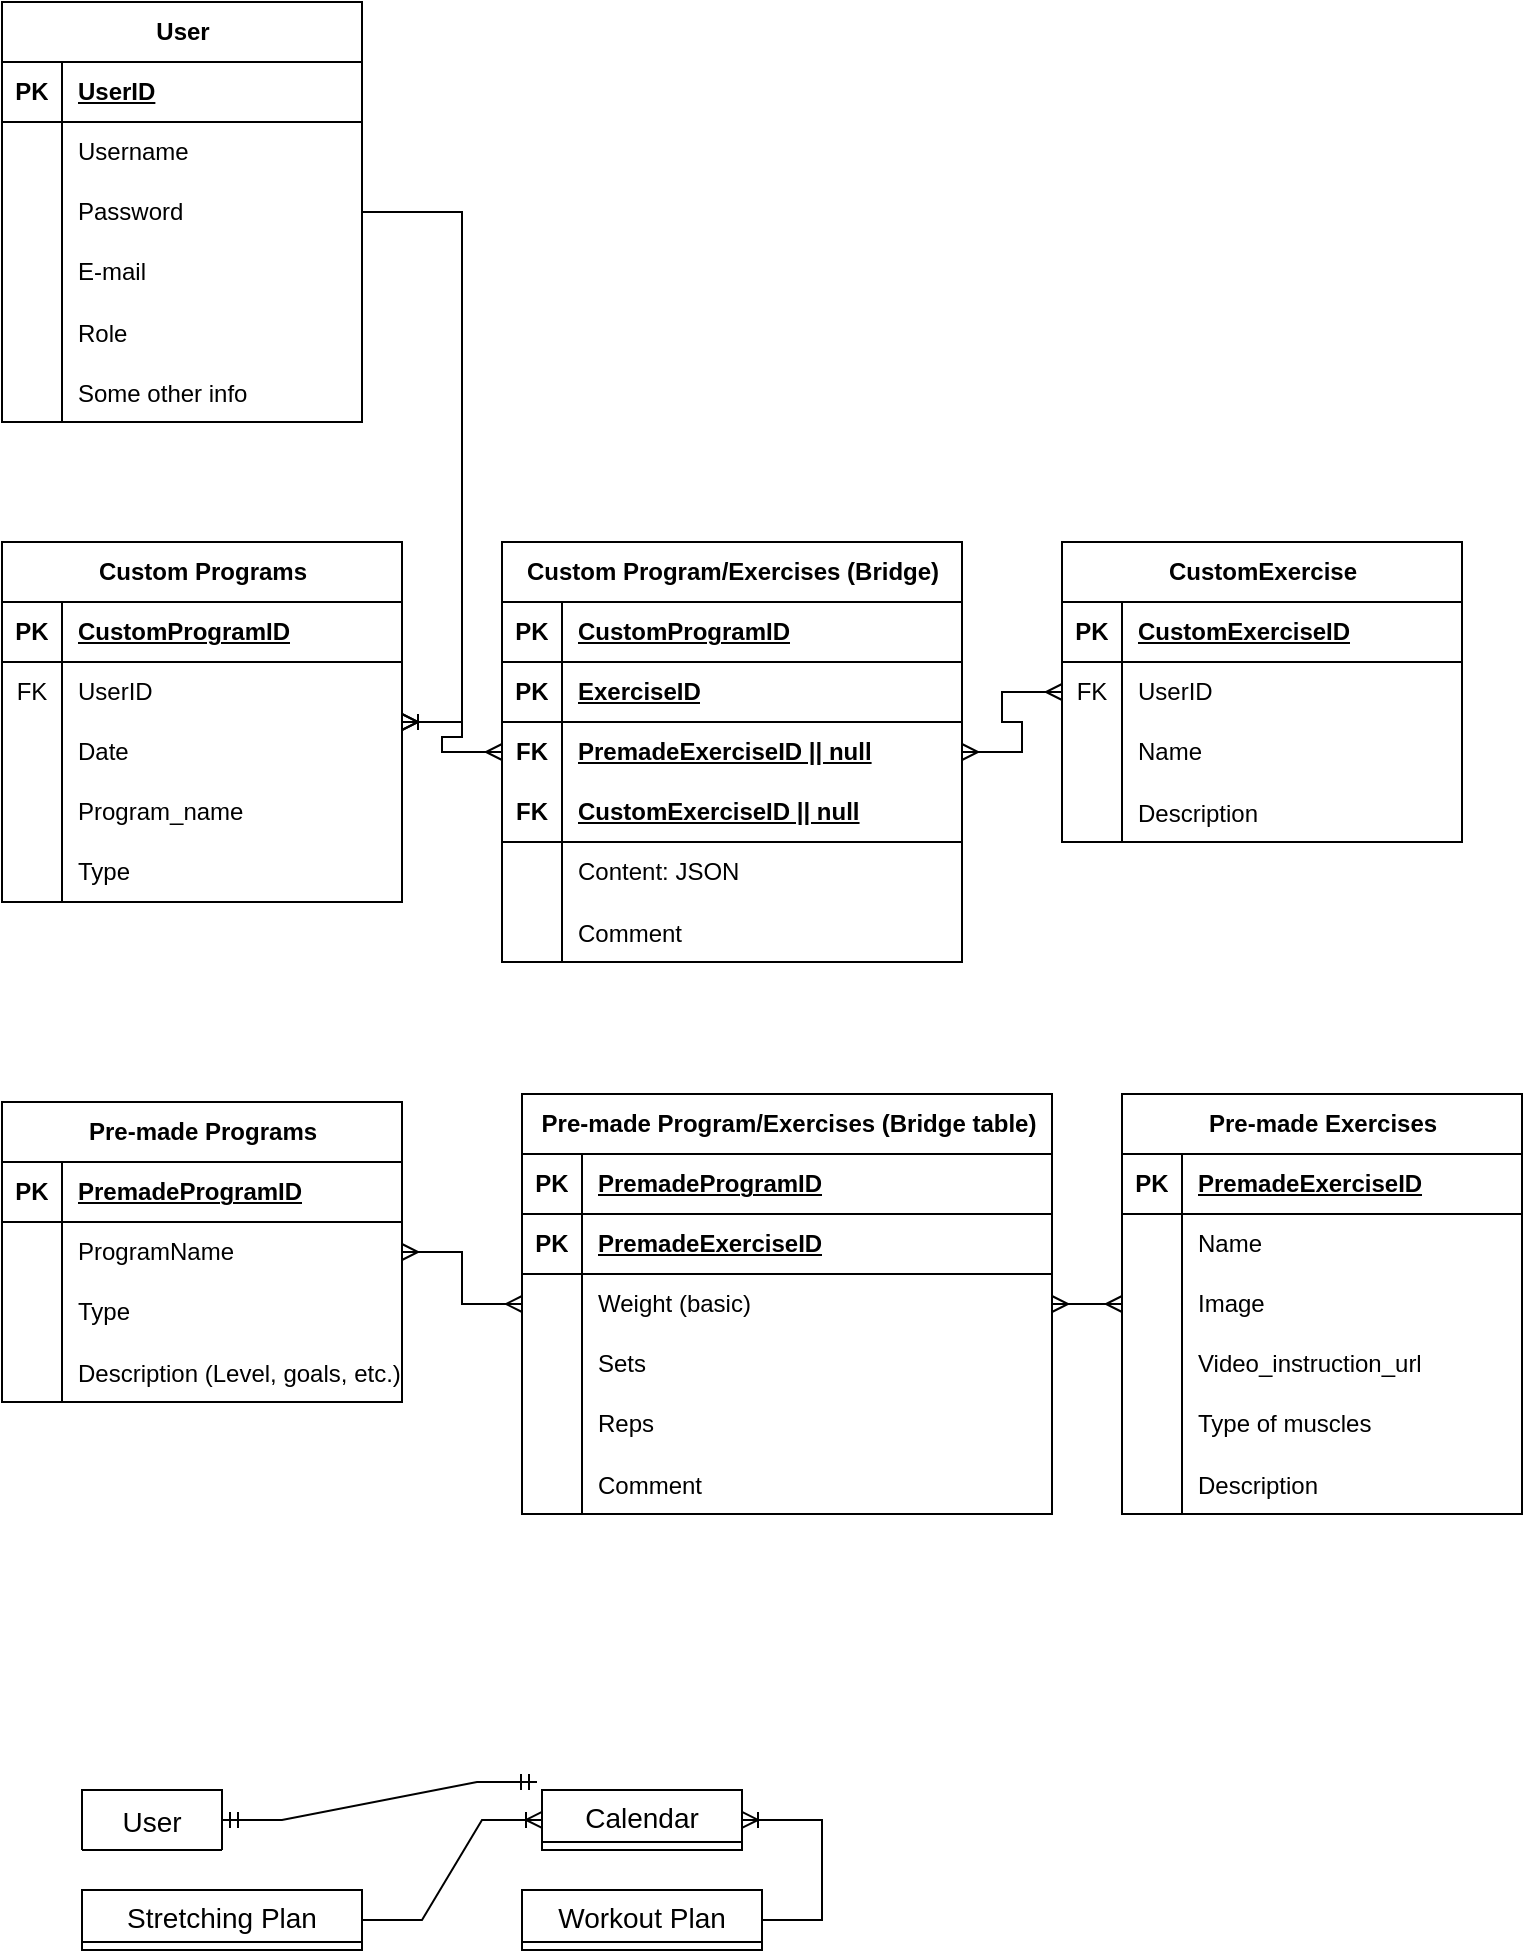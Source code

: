 <mxfile version="22.1.18" type="github">
  <diagram name="Page-1" id="efa7a0a1-bf9b-a30e-e6df-94a7791c09e9">
    <mxGraphModel dx="3473" dy="2542" grid="1" gridSize="10" guides="1" tooltips="1" connect="1" arrows="1" fold="1" page="1" pageScale="1" pageWidth="826" pageHeight="1169" background="none" math="0" shadow="0">
      <root>
        <mxCell id="0" />
        <mxCell id="1" parent="0" />
        <mxCell id="s2Jqt1QkUs1YHaEQFoGK-114" value="User" style="swimlane;fontStyle=0;childLayout=stackLayout;horizontal=1;startSize=30;horizontalStack=0;resizeParent=1;resizeParentMax=0;resizeLast=0;collapsible=1;marginBottom=0;align=center;fontSize=14;swimlaneLine=1;" parent="1" vertex="1" collapsed="1">
          <mxGeometry x="-750" y="-236.01" width="70" height="30" as="geometry">
            <mxRectangle x="-260" y="-176.01" width="160" height="150" as="alternateBounds" />
          </mxGeometry>
        </mxCell>
        <mxCell id="s2Jqt1QkUs1YHaEQFoGK-115" value="id SERIAL" style="text;strokeColor=none;fillColor=none;spacingLeft=4;spacingRight=4;overflow=hidden;rotatable=0;points=[[0,0.5],[1,0.5]];portConstraint=eastwest;fontSize=12;whiteSpace=wrap;html=1;" parent="s2Jqt1QkUs1YHaEQFoGK-114" vertex="1">
          <mxGeometry y="30" width="160" height="30" as="geometry" />
        </mxCell>
        <mxCell id="s2Jqt1QkUs1YHaEQFoGK-116" value="username VARCHAR(255)&lt;br&gt;" style="text;strokeColor=none;fillColor=none;spacingLeft=4;spacingRight=4;overflow=hidden;rotatable=0;points=[[0,0.5],[1,0.5]];portConstraint=eastwest;fontSize=12;whiteSpace=wrap;html=1;" parent="s2Jqt1QkUs1YHaEQFoGK-114" vertex="1">
          <mxGeometry y="60" width="160" height="30" as="geometry" />
        </mxCell>
        <mxCell id="s2Jqt1QkUs1YHaEQFoGK-117" value="password VARCHAR(255)&lt;br&gt;" style="text;strokeColor=none;fillColor=none;spacingLeft=4;spacingRight=4;overflow=hidden;rotatable=0;points=[[0,0.5],[1,0.5]];portConstraint=eastwest;fontSize=12;whiteSpace=wrap;html=1;" parent="s2Jqt1QkUs1YHaEQFoGK-114" vertex="1">
          <mxGeometry y="90" width="160" height="30" as="geometry" />
        </mxCell>
        <mxCell id="s2Jqt1QkUs1YHaEQFoGK-119" value="role VARCHAR(255)" style="text;strokeColor=none;fillColor=none;spacingLeft=4;spacingRight=4;overflow=hidden;rotatable=0;points=[[0,0.5],[1,0.5]];portConstraint=eastwest;fontSize=12;whiteSpace=wrap;html=1;" parent="s2Jqt1QkUs1YHaEQFoGK-114" vertex="1">
          <mxGeometry y="120" width="160" height="30" as="geometry" />
        </mxCell>
        <mxCell id="s2Jqt1QkUs1YHaEQFoGK-121" value="Calendar" style="swimlane;fontStyle=0;childLayout=stackLayout;horizontal=1;startSize=26;horizontalStack=0;resizeParent=1;resizeParentMax=0;resizeLast=0;collapsible=1;marginBottom=0;align=center;fontSize=14;" parent="1" vertex="1" collapsed="1">
          <mxGeometry x="-520" y="-236.01" width="100" height="30" as="geometry">
            <mxRectangle x="490" y="120" width="160" height="86" as="alternateBounds" />
          </mxGeometry>
        </mxCell>
        <mxCell id="s2Jqt1QkUs1YHaEQFoGK-122" value="date DATE (?)&lt;br&gt;" style="text;strokeColor=none;fillColor=none;spacingLeft=4;spacingRight=4;overflow=hidden;rotatable=0;points=[[0,0.5],[1,0.5]];portConstraint=eastwest;fontSize=12;whiteSpace=wrap;html=1;" parent="s2Jqt1QkUs1YHaEQFoGK-121" vertex="1">
          <mxGeometry y="26" width="160" height="30" as="geometry" />
        </mxCell>
        <mxCell id="s2Jqt1QkUs1YHaEQFoGK-123" value="hasWorkout boolean&lt;br&gt;" style="text;strokeColor=none;fillColor=none;spacingLeft=4;spacingRight=4;overflow=hidden;rotatable=0;points=[[0,0.5],[1,0.5]];portConstraint=eastwest;fontSize=12;whiteSpace=wrap;html=1;" parent="s2Jqt1QkUs1YHaEQFoGK-121" vertex="1">
          <mxGeometry y="56" width="160" height="30" as="geometry" />
        </mxCell>
        <mxCell id="s2Jqt1QkUs1YHaEQFoGK-125" value="Workout Plan" style="swimlane;fontStyle=0;childLayout=stackLayout;horizontal=1;startSize=26;horizontalStack=0;resizeParent=1;resizeParentMax=0;resizeLast=0;collapsible=1;marginBottom=0;align=center;fontSize=14;" parent="1" vertex="1" collapsed="1">
          <mxGeometry x="-530" y="-186.01" width="120" height="30" as="geometry">
            <mxRectangle x="550" y="260" width="200" height="236" as="alternateBounds" />
          </mxGeometry>
        </mxCell>
        <mxCell id="s2Jqt1QkUs1YHaEQFoGK-126" value="exercisename VARCHAR(255)" style="text;strokeColor=none;fillColor=none;spacingLeft=4;spacingRight=4;overflow=hidden;rotatable=0;points=[[0,0.5],[1,0.5]];portConstraint=eastwest;fontSize=12;whiteSpace=wrap;html=1;" parent="s2Jqt1QkUs1YHaEQFoGK-125" vertex="1">
          <mxGeometry y="26" width="200" height="30" as="geometry" />
        </mxCell>
        <mxCell id="s2Jqt1QkUs1YHaEQFoGK-127" value="isWarmup boolean" style="text;strokeColor=none;fillColor=none;spacingLeft=4;spacingRight=4;overflow=hidden;rotatable=0;points=[[0,0.5],[1,0.5]];portConstraint=eastwest;fontSize=12;whiteSpace=wrap;html=1;" parent="s2Jqt1QkUs1YHaEQFoGK-125" vertex="1">
          <mxGeometry y="56" width="200" height="30" as="geometry" />
        </mxCell>
        <mxCell id="s2Jqt1QkUs1YHaEQFoGK-128" value="weight smallint (in lbs or kg or?)" style="text;strokeColor=none;fillColor=none;spacingLeft=4;spacingRight=4;overflow=hidden;rotatable=0;points=[[0,0.5],[1,0.5]];portConstraint=eastwest;fontSize=12;whiteSpace=wrap;html=1;" parent="s2Jqt1QkUs1YHaEQFoGK-125" vertex="1">
          <mxGeometry y="86" width="200" height="30" as="geometry" />
        </mxCell>
        <mxCell id="s2Jqt1QkUs1YHaEQFoGK-129" value="sets smallint" style="text;strokeColor=none;fillColor=none;spacingLeft=4;spacingRight=4;overflow=hidden;rotatable=0;points=[[0,0.5],[1,0.5]];portConstraint=eastwest;fontSize=12;whiteSpace=wrap;html=1;" parent="s2Jqt1QkUs1YHaEQFoGK-125" vertex="1">
          <mxGeometry y="116" width="200" height="30" as="geometry" />
        </mxCell>
        <mxCell id="s2Jqt1QkUs1YHaEQFoGK-130" value="reps smallint (or varchar?)" style="text;strokeColor=none;fillColor=none;spacingLeft=4;spacingRight=4;overflow=hidden;rotatable=0;points=[[0,0.5],[1,0.5]];portConstraint=eastwest;fontSize=12;whiteSpace=wrap;html=1;" parent="s2Jqt1QkUs1YHaEQFoGK-125" vertex="1">
          <mxGeometry y="146" width="200" height="30" as="geometry" />
        </mxCell>
        <mxCell id="s2Jqt1QkUs1YHaEQFoGK-139" value="isDone boolean" style="text;strokeColor=none;fillColor=none;spacingLeft=4;spacingRight=4;overflow=hidden;rotatable=0;points=[[0,0.5],[1,0.5]];portConstraint=eastwest;fontSize=12;whiteSpace=wrap;html=1;" parent="s2Jqt1QkUs1YHaEQFoGK-125" vertex="1">
          <mxGeometry y="176" width="200" height="30" as="geometry" />
        </mxCell>
        <mxCell id="s2Jqt1QkUs1YHaEQFoGK-131" value="comment varchar(255)&lt;br&gt;" style="text;strokeColor=none;fillColor=none;spacingLeft=4;spacingRight=4;overflow=hidden;rotatable=0;points=[[0,0.5],[1,0.5]];portConstraint=eastwest;fontSize=12;whiteSpace=wrap;html=1;" parent="s2Jqt1QkUs1YHaEQFoGK-125" vertex="1">
          <mxGeometry y="206" width="200" height="30" as="geometry" />
        </mxCell>
        <mxCell id="s2Jqt1QkUs1YHaEQFoGK-132" value="Stretching Plan" style="swimlane;fontStyle=0;childLayout=stackLayout;horizontal=1;startSize=26;horizontalStack=0;resizeParent=1;resizeParentMax=0;resizeLast=0;collapsible=1;marginBottom=0;align=center;fontSize=14;" parent="1" vertex="1" collapsed="1">
          <mxGeometry x="-750" y="-186.01" width="140" height="30" as="geometry">
            <mxRectangle x="260" y="340" width="200" height="206" as="alternateBounds" />
          </mxGeometry>
        </mxCell>
        <mxCell id="s2Jqt1QkUs1YHaEQFoGK-133" value="exercisename VARCHAR(255)" style="text;strokeColor=none;fillColor=none;spacingLeft=4;spacingRight=4;overflow=hidden;rotatable=0;points=[[0,0.5],[1,0.5]];portConstraint=eastwest;fontSize=12;whiteSpace=wrap;html=1;" parent="s2Jqt1QkUs1YHaEQFoGK-132" vertex="1">
          <mxGeometry y="26" width="200" height="30" as="geometry" />
        </mxCell>
        <mxCell id="s2Jqt1QkUs1YHaEQFoGK-134" value="isWarmup boolean" style="text;strokeColor=none;fillColor=none;spacingLeft=4;spacingRight=4;overflow=hidden;rotatable=0;points=[[0,0.5],[1,0.5]];portConstraint=eastwest;fontSize=12;whiteSpace=wrap;html=1;" parent="s2Jqt1QkUs1YHaEQFoGK-132" vertex="1">
          <mxGeometry y="56" width="200" height="30" as="geometry" />
        </mxCell>
        <mxCell id="s2Jqt1QkUs1YHaEQFoGK-135" value="sets smallint" style="text;strokeColor=none;fillColor=none;spacingLeft=4;spacingRight=4;overflow=hidden;rotatable=0;points=[[0,0.5],[1,0.5]];portConstraint=eastwest;fontSize=12;whiteSpace=wrap;html=1;" parent="s2Jqt1QkUs1YHaEQFoGK-132" vertex="1">
          <mxGeometry y="86" width="200" height="30" as="geometry" />
        </mxCell>
        <mxCell id="s2Jqt1QkUs1YHaEQFoGK-136" value="reps smallint (varchar?)" style="text;strokeColor=none;fillColor=none;spacingLeft=4;spacingRight=4;overflow=hidden;rotatable=0;points=[[0,0.5],[1,0.5]];portConstraint=eastwest;fontSize=12;whiteSpace=wrap;html=1;" parent="s2Jqt1QkUs1YHaEQFoGK-132" vertex="1">
          <mxGeometry y="116" width="200" height="30" as="geometry" />
        </mxCell>
        <mxCell id="s2Jqt1QkUs1YHaEQFoGK-137" value="isDone boolean" style="text;strokeColor=none;fillColor=none;spacingLeft=4;spacingRight=4;overflow=hidden;rotatable=0;points=[[0,0.5],[1,0.5]];portConstraint=eastwest;fontSize=12;whiteSpace=wrap;html=1;" parent="s2Jqt1QkUs1YHaEQFoGK-132" vertex="1">
          <mxGeometry y="146" width="200" height="30" as="geometry" />
        </mxCell>
        <mxCell id="s2Jqt1QkUs1YHaEQFoGK-138" value="comment varchar(255)&lt;br&gt;" style="text;strokeColor=none;fillColor=none;spacingLeft=4;spacingRight=4;overflow=hidden;rotatable=0;points=[[0,0.5],[1,0.5]];portConstraint=eastwest;fontSize=12;whiteSpace=wrap;html=1;" parent="s2Jqt1QkUs1YHaEQFoGK-132" vertex="1">
          <mxGeometry y="176" width="200" height="30" as="geometry" />
        </mxCell>
        <mxCell id="s2Jqt1QkUs1YHaEQFoGK-141" value="" style="edgeStyle=entityRelationEdgeStyle;fontSize=12;html=1;endArrow=ERoneToMany;rounded=0;" parent="1" source="s2Jqt1QkUs1YHaEQFoGK-125" target="s2Jqt1QkUs1YHaEQFoGK-121" edge="1">
          <mxGeometry width="100" height="100" relative="1" as="geometry">
            <mxPoint x="-440" y="143.99" as="sourcePoint" />
            <mxPoint x="-340" y="43.99" as="targetPoint" />
            <Array as="points">
              <mxPoint x="-460" y="-146.01" />
            </Array>
          </mxGeometry>
        </mxCell>
        <mxCell id="s2Jqt1QkUs1YHaEQFoGK-142" value="" style="edgeStyle=entityRelationEdgeStyle;fontSize=12;html=1;endArrow=ERoneToMany;rounded=0;" parent="1" source="s2Jqt1QkUs1YHaEQFoGK-132" target="s2Jqt1QkUs1YHaEQFoGK-121" edge="1">
          <mxGeometry width="100" height="100" relative="1" as="geometry">
            <mxPoint x="-450" y="44.99" as="sourcePoint" />
            <mxPoint x="-460" y="-146.01" as="targetPoint" />
            <Array as="points">
              <mxPoint x="-650" y="23.99" />
              <mxPoint x="-640" y="-17.01" />
            </Array>
          </mxGeometry>
        </mxCell>
        <mxCell id="s2Jqt1QkUs1YHaEQFoGK-143" value="" style="edgeStyle=entityRelationEdgeStyle;fontSize=12;html=1;endArrow=ERmandOne;startArrow=ERmandOne;rounded=0;entryX=-0.025;entryY=-0.133;entryDx=0;entryDy=0;entryPerimeter=0;" parent="1" source="s2Jqt1QkUs1YHaEQFoGK-114" target="s2Jqt1QkUs1YHaEQFoGK-122" edge="1">
          <mxGeometry width="100" height="100" relative="1" as="geometry">
            <mxPoint x="-440" y="143.99" as="sourcePoint" />
            <mxPoint x="-340" y="43.99" as="targetPoint" />
            <Array as="points">
              <mxPoint x="-380" y="93.99" />
            </Array>
          </mxGeometry>
        </mxCell>
        <mxCell id="cFvu5U-lJn9OUU5v03L3-1" value="User" style="shape=table;startSize=30;container=1;collapsible=1;childLayout=tableLayout;fixedRows=1;rowLines=0;fontStyle=1;align=center;resizeLast=1;html=1;" vertex="1" parent="1">
          <mxGeometry x="-790" y="-1130" width="180" height="210" as="geometry" />
        </mxCell>
        <mxCell id="cFvu5U-lJn9OUU5v03L3-2" value="" style="shape=tableRow;horizontal=0;startSize=0;swimlaneHead=0;swimlaneBody=0;fillColor=none;collapsible=0;dropTarget=0;points=[[0,0.5],[1,0.5]];portConstraint=eastwest;top=0;left=0;right=0;bottom=1;" vertex="1" parent="cFvu5U-lJn9OUU5v03L3-1">
          <mxGeometry y="30" width="180" height="30" as="geometry" />
        </mxCell>
        <mxCell id="cFvu5U-lJn9OUU5v03L3-3" value="PK" style="shape=partialRectangle;connectable=0;fillColor=none;top=0;left=0;bottom=0;right=0;fontStyle=1;overflow=hidden;whiteSpace=wrap;html=1;" vertex="1" parent="cFvu5U-lJn9OUU5v03L3-2">
          <mxGeometry width="30" height="30" as="geometry">
            <mxRectangle width="30" height="30" as="alternateBounds" />
          </mxGeometry>
        </mxCell>
        <mxCell id="cFvu5U-lJn9OUU5v03L3-4" value="UserID" style="shape=partialRectangle;connectable=0;fillColor=none;top=0;left=0;bottom=0;right=0;align=left;spacingLeft=6;fontStyle=5;overflow=hidden;whiteSpace=wrap;html=1;" vertex="1" parent="cFvu5U-lJn9OUU5v03L3-2">
          <mxGeometry x="30" width="150" height="30" as="geometry">
            <mxRectangle width="150" height="30" as="alternateBounds" />
          </mxGeometry>
        </mxCell>
        <mxCell id="cFvu5U-lJn9OUU5v03L3-5" value="" style="shape=tableRow;horizontal=0;startSize=0;swimlaneHead=0;swimlaneBody=0;fillColor=none;collapsible=0;dropTarget=0;points=[[0,0.5],[1,0.5]];portConstraint=eastwest;top=0;left=0;right=0;bottom=0;" vertex="1" parent="cFvu5U-lJn9OUU5v03L3-1">
          <mxGeometry y="60" width="180" height="30" as="geometry" />
        </mxCell>
        <mxCell id="cFvu5U-lJn9OUU5v03L3-6" value="" style="shape=partialRectangle;connectable=0;fillColor=none;top=0;left=0;bottom=0;right=0;editable=1;overflow=hidden;whiteSpace=wrap;html=1;" vertex="1" parent="cFvu5U-lJn9OUU5v03L3-5">
          <mxGeometry width="30" height="30" as="geometry">
            <mxRectangle width="30" height="30" as="alternateBounds" />
          </mxGeometry>
        </mxCell>
        <mxCell id="cFvu5U-lJn9OUU5v03L3-7" value="Username" style="shape=partialRectangle;connectable=0;fillColor=none;top=0;left=0;bottom=0;right=0;align=left;spacingLeft=6;overflow=hidden;whiteSpace=wrap;html=1;" vertex="1" parent="cFvu5U-lJn9OUU5v03L3-5">
          <mxGeometry x="30" width="150" height="30" as="geometry">
            <mxRectangle width="150" height="30" as="alternateBounds" />
          </mxGeometry>
        </mxCell>
        <mxCell id="cFvu5U-lJn9OUU5v03L3-8" value="" style="shape=tableRow;horizontal=0;startSize=0;swimlaneHead=0;swimlaneBody=0;fillColor=none;collapsible=0;dropTarget=0;points=[[0,0.5],[1,0.5]];portConstraint=eastwest;top=0;left=0;right=0;bottom=0;" vertex="1" parent="cFvu5U-lJn9OUU5v03L3-1">
          <mxGeometry y="90" width="180" height="30" as="geometry" />
        </mxCell>
        <mxCell id="cFvu5U-lJn9OUU5v03L3-9" value="" style="shape=partialRectangle;connectable=0;fillColor=none;top=0;left=0;bottom=0;right=0;editable=1;overflow=hidden;whiteSpace=wrap;html=1;" vertex="1" parent="cFvu5U-lJn9OUU5v03L3-8">
          <mxGeometry width="30" height="30" as="geometry">
            <mxRectangle width="30" height="30" as="alternateBounds" />
          </mxGeometry>
        </mxCell>
        <mxCell id="cFvu5U-lJn9OUU5v03L3-10" value="Password" style="shape=partialRectangle;connectable=0;fillColor=none;top=0;left=0;bottom=0;right=0;align=left;spacingLeft=6;overflow=hidden;whiteSpace=wrap;html=1;" vertex="1" parent="cFvu5U-lJn9OUU5v03L3-8">
          <mxGeometry x="30" width="150" height="30" as="geometry">
            <mxRectangle width="150" height="30" as="alternateBounds" />
          </mxGeometry>
        </mxCell>
        <mxCell id="cFvu5U-lJn9OUU5v03L3-11" value="" style="shape=tableRow;horizontal=0;startSize=0;swimlaneHead=0;swimlaneBody=0;fillColor=none;collapsible=0;dropTarget=0;points=[[0,0.5],[1,0.5]];portConstraint=eastwest;top=0;left=0;right=0;bottom=0;" vertex="1" parent="cFvu5U-lJn9OUU5v03L3-1">
          <mxGeometry y="120" width="180" height="30" as="geometry" />
        </mxCell>
        <mxCell id="cFvu5U-lJn9OUU5v03L3-12" value="" style="shape=partialRectangle;connectable=0;fillColor=none;top=0;left=0;bottom=0;right=0;editable=1;overflow=hidden;whiteSpace=wrap;html=1;" vertex="1" parent="cFvu5U-lJn9OUU5v03L3-11">
          <mxGeometry width="30" height="30" as="geometry">
            <mxRectangle width="30" height="30" as="alternateBounds" />
          </mxGeometry>
        </mxCell>
        <mxCell id="cFvu5U-lJn9OUU5v03L3-13" value="E-mail" style="shape=partialRectangle;connectable=0;fillColor=none;top=0;left=0;bottom=0;right=0;align=left;spacingLeft=6;overflow=hidden;whiteSpace=wrap;html=1;" vertex="1" parent="cFvu5U-lJn9OUU5v03L3-11">
          <mxGeometry x="30" width="150" height="30" as="geometry">
            <mxRectangle width="150" height="30" as="alternateBounds" />
          </mxGeometry>
        </mxCell>
        <mxCell id="cFvu5U-lJn9OUU5v03L3-15" value="" style="shape=tableRow;horizontal=0;startSize=0;swimlaneHead=0;swimlaneBody=0;fillColor=none;collapsible=0;dropTarget=0;points=[[0,0.5],[1,0.5]];portConstraint=eastwest;top=0;left=0;right=0;bottom=0;" vertex="1" parent="cFvu5U-lJn9OUU5v03L3-1">
          <mxGeometry y="150" width="180" height="30" as="geometry" />
        </mxCell>
        <mxCell id="cFvu5U-lJn9OUU5v03L3-16" value="" style="shape=partialRectangle;connectable=0;fillColor=none;top=0;left=0;bottom=0;right=0;editable=1;overflow=hidden;" vertex="1" parent="cFvu5U-lJn9OUU5v03L3-15">
          <mxGeometry width="30" height="30" as="geometry">
            <mxRectangle width="30" height="30" as="alternateBounds" />
          </mxGeometry>
        </mxCell>
        <mxCell id="cFvu5U-lJn9OUU5v03L3-17" value="Role" style="shape=partialRectangle;connectable=0;fillColor=none;top=0;left=0;bottom=0;right=0;align=left;spacingLeft=6;overflow=hidden;" vertex="1" parent="cFvu5U-lJn9OUU5v03L3-15">
          <mxGeometry x="30" width="150" height="30" as="geometry">
            <mxRectangle width="150" height="30" as="alternateBounds" />
          </mxGeometry>
        </mxCell>
        <mxCell id="cFvu5U-lJn9OUU5v03L3-19" value="" style="shape=tableRow;horizontal=0;startSize=0;swimlaneHead=0;swimlaneBody=0;fillColor=none;collapsible=0;dropTarget=0;points=[[0,0.5],[1,0.5]];portConstraint=eastwest;top=0;left=0;right=0;bottom=0;" vertex="1" parent="cFvu5U-lJn9OUU5v03L3-1">
          <mxGeometry y="180" width="180" height="30" as="geometry" />
        </mxCell>
        <mxCell id="cFvu5U-lJn9OUU5v03L3-20" value="" style="shape=partialRectangle;connectable=0;fillColor=none;top=0;left=0;bottom=0;right=0;editable=1;overflow=hidden;" vertex="1" parent="cFvu5U-lJn9OUU5v03L3-19">
          <mxGeometry width="30" height="30" as="geometry">
            <mxRectangle width="30" height="30" as="alternateBounds" />
          </mxGeometry>
        </mxCell>
        <mxCell id="cFvu5U-lJn9OUU5v03L3-21" value="Some other info" style="shape=partialRectangle;connectable=0;fillColor=none;top=0;left=0;bottom=0;right=0;align=left;spacingLeft=6;overflow=hidden;" vertex="1" parent="cFvu5U-lJn9OUU5v03L3-19">
          <mxGeometry x="30" width="150" height="30" as="geometry">
            <mxRectangle width="150" height="30" as="alternateBounds" />
          </mxGeometry>
        </mxCell>
        <mxCell id="cFvu5U-lJn9OUU5v03L3-22" value="Custom Programs" style="shape=table;startSize=30;container=1;collapsible=1;childLayout=tableLayout;fixedRows=1;rowLines=0;fontStyle=1;align=center;resizeLast=1;html=1;" vertex="1" parent="1">
          <mxGeometry x="-790" y="-860" width="200" height="180" as="geometry" />
        </mxCell>
        <mxCell id="cFvu5U-lJn9OUU5v03L3-23" value="" style="shape=tableRow;horizontal=0;startSize=0;swimlaneHead=0;swimlaneBody=0;fillColor=none;collapsible=0;dropTarget=0;points=[[0,0.5],[1,0.5]];portConstraint=eastwest;top=0;left=0;right=0;bottom=1;" vertex="1" parent="cFvu5U-lJn9OUU5v03L3-22">
          <mxGeometry y="30" width="200" height="30" as="geometry" />
        </mxCell>
        <mxCell id="cFvu5U-lJn9OUU5v03L3-24" value="PK" style="shape=partialRectangle;connectable=0;fillColor=none;top=0;left=0;bottom=0;right=0;fontStyle=1;overflow=hidden;whiteSpace=wrap;html=1;" vertex="1" parent="cFvu5U-lJn9OUU5v03L3-23">
          <mxGeometry width="30" height="30" as="geometry">
            <mxRectangle width="30" height="30" as="alternateBounds" />
          </mxGeometry>
        </mxCell>
        <mxCell id="cFvu5U-lJn9OUU5v03L3-25" value="CustomProgramID" style="shape=partialRectangle;connectable=0;fillColor=none;top=0;left=0;bottom=0;right=0;align=left;spacingLeft=6;fontStyle=5;overflow=hidden;whiteSpace=wrap;html=1;" vertex="1" parent="cFvu5U-lJn9OUU5v03L3-23">
          <mxGeometry x="30" width="170" height="30" as="geometry">
            <mxRectangle width="170" height="30" as="alternateBounds" />
          </mxGeometry>
        </mxCell>
        <mxCell id="cFvu5U-lJn9OUU5v03L3-36" value="" style="shape=tableRow;horizontal=0;startSize=0;swimlaneHead=0;swimlaneBody=0;fillColor=none;collapsible=0;dropTarget=0;points=[[0,0.5],[1,0.5]];portConstraint=eastwest;top=0;left=0;right=0;bottom=0;" vertex="1" parent="cFvu5U-lJn9OUU5v03L3-22">
          <mxGeometry y="60" width="200" height="30" as="geometry" />
        </mxCell>
        <mxCell id="cFvu5U-lJn9OUU5v03L3-37" value="FK" style="shape=partialRectangle;connectable=0;fillColor=none;top=0;left=0;bottom=0;right=0;fontStyle=0;overflow=hidden;whiteSpace=wrap;html=1;" vertex="1" parent="cFvu5U-lJn9OUU5v03L3-36">
          <mxGeometry width="30" height="30" as="geometry">
            <mxRectangle width="30" height="30" as="alternateBounds" />
          </mxGeometry>
        </mxCell>
        <mxCell id="cFvu5U-lJn9OUU5v03L3-38" value="UserID" style="shape=partialRectangle;connectable=0;fillColor=none;top=0;left=0;bottom=0;right=0;align=left;spacingLeft=6;fontStyle=0;overflow=hidden;whiteSpace=wrap;html=1;" vertex="1" parent="cFvu5U-lJn9OUU5v03L3-36">
          <mxGeometry x="30" width="170" height="30" as="geometry">
            <mxRectangle width="170" height="30" as="alternateBounds" />
          </mxGeometry>
        </mxCell>
        <mxCell id="cFvu5U-lJn9OUU5v03L3-26" value="" style="shape=tableRow;horizontal=0;startSize=0;swimlaneHead=0;swimlaneBody=0;fillColor=none;collapsible=0;dropTarget=0;points=[[0,0.5],[1,0.5]];portConstraint=eastwest;top=0;left=0;right=0;bottom=0;" vertex="1" parent="cFvu5U-lJn9OUU5v03L3-22">
          <mxGeometry y="90" width="200" height="30" as="geometry" />
        </mxCell>
        <mxCell id="cFvu5U-lJn9OUU5v03L3-27" value="" style="shape=partialRectangle;connectable=0;fillColor=none;top=0;left=0;bottom=0;right=0;editable=1;overflow=hidden;whiteSpace=wrap;html=1;" vertex="1" parent="cFvu5U-lJn9OUU5v03L3-26">
          <mxGeometry width="30" height="30" as="geometry">
            <mxRectangle width="30" height="30" as="alternateBounds" />
          </mxGeometry>
        </mxCell>
        <mxCell id="cFvu5U-lJn9OUU5v03L3-28" value="Date" style="shape=partialRectangle;connectable=0;fillColor=none;top=0;left=0;bottom=0;right=0;align=left;spacingLeft=6;overflow=hidden;whiteSpace=wrap;html=1;" vertex="1" parent="cFvu5U-lJn9OUU5v03L3-26">
          <mxGeometry x="30" width="170" height="30" as="geometry">
            <mxRectangle width="170" height="30" as="alternateBounds" />
          </mxGeometry>
        </mxCell>
        <mxCell id="cFvu5U-lJn9OUU5v03L3-29" value="" style="shape=tableRow;horizontal=0;startSize=0;swimlaneHead=0;swimlaneBody=0;fillColor=none;collapsible=0;dropTarget=0;points=[[0,0.5],[1,0.5]];portConstraint=eastwest;top=0;left=0;right=0;bottom=0;" vertex="1" parent="cFvu5U-lJn9OUU5v03L3-22">
          <mxGeometry y="120" width="200" height="30" as="geometry" />
        </mxCell>
        <mxCell id="cFvu5U-lJn9OUU5v03L3-30" value="" style="shape=partialRectangle;connectable=0;fillColor=none;top=0;left=0;bottom=0;right=0;editable=1;overflow=hidden;whiteSpace=wrap;html=1;" vertex="1" parent="cFvu5U-lJn9OUU5v03L3-29">
          <mxGeometry width="30" height="30" as="geometry">
            <mxRectangle width="30" height="30" as="alternateBounds" />
          </mxGeometry>
        </mxCell>
        <mxCell id="cFvu5U-lJn9OUU5v03L3-31" value="Program_name" style="shape=partialRectangle;connectable=0;fillColor=none;top=0;left=0;bottom=0;right=0;align=left;spacingLeft=6;overflow=hidden;whiteSpace=wrap;html=1;" vertex="1" parent="cFvu5U-lJn9OUU5v03L3-29">
          <mxGeometry x="30" width="170" height="30" as="geometry">
            <mxRectangle width="170" height="30" as="alternateBounds" />
          </mxGeometry>
        </mxCell>
        <mxCell id="cFvu5U-lJn9OUU5v03L3-32" value="" style="shape=tableRow;horizontal=0;startSize=0;swimlaneHead=0;swimlaneBody=0;fillColor=none;collapsible=0;dropTarget=0;points=[[0,0.5],[1,0.5]];portConstraint=eastwest;top=0;left=0;right=0;bottom=0;" vertex="1" parent="cFvu5U-lJn9OUU5v03L3-22">
          <mxGeometry y="150" width="200" height="30" as="geometry" />
        </mxCell>
        <mxCell id="cFvu5U-lJn9OUU5v03L3-33" value="" style="shape=partialRectangle;connectable=0;fillColor=none;top=0;left=0;bottom=0;right=0;editable=1;overflow=hidden;whiteSpace=wrap;html=1;" vertex="1" parent="cFvu5U-lJn9OUU5v03L3-32">
          <mxGeometry width="30" height="30" as="geometry">
            <mxRectangle width="30" height="30" as="alternateBounds" />
          </mxGeometry>
        </mxCell>
        <mxCell id="cFvu5U-lJn9OUU5v03L3-34" value="Type" style="shape=partialRectangle;connectable=0;fillColor=none;top=0;left=0;bottom=0;right=0;align=left;spacingLeft=6;overflow=hidden;whiteSpace=wrap;html=1;" vertex="1" parent="cFvu5U-lJn9OUU5v03L3-32">
          <mxGeometry x="30" width="170" height="30" as="geometry">
            <mxRectangle width="170" height="30" as="alternateBounds" />
          </mxGeometry>
        </mxCell>
        <mxCell id="cFvu5U-lJn9OUU5v03L3-59" value="Pre-made Programs" style="shape=table;startSize=30;container=1;collapsible=1;childLayout=tableLayout;fixedRows=1;rowLines=0;fontStyle=1;align=center;resizeLast=1;html=1;" vertex="1" parent="1">
          <mxGeometry x="-790" y="-580" width="200" height="150" as="geometry" />
        </mxCell>
        <mxCell id="cFvu5U-lJn9OUU5v03L3-60" value="" style="shape=tableRow;horizontal=0;startSize=0;swimlaneHead=0;swimlaneBody=0;fillColor=none;collapsible=0;dropTarget=0;points=[[0,0.5],[1,0.5]];portConstraint=eastwest;top=0;left=0;right=0;bottom=1;" vertex="1" parent="cFvu5U-lJn9OUU5v03L3-59">
          <mxGeometry y="30" width="200" height="30" as="geometry" />
        </mxCell>
        <mxCell id="cFvu5U-lJn9OUU5v03L3-61" value="PK" style="shape=partialRectangle;connectable=0;fillColor=none;top=0;left=0;bottom=0;right=0;fontStyle=1;overflow=hidden;whiteSpace=wrap;html=1;" vertex="1" parent="cFvu5U-lJn9OUU5v03L3-60">
          <mxGeometry width="30" height="30" as="geometry">
            <mxRectangle width="30" height="30" as="alternateBounds" />
          </mxGeometry>
        </mxCell>
        <mxCell id="cFvu5U-lJn9OUU5v03L3-62" value="PremadeProgramID" style="shape=partialRectangle;connectable=0;fillColor=none;top=0;left=0;bottom=0;right=0;align=left;spacingLeft=6;fontStyle=5;overflow=hidden;whiteSpace=wrap;html=1;" vertex="1" parent="cFvu5U-lJn9OUU5v03L3-60">
          <mxGeometry x="30" width="170" height="30" as="geometry">
            <mxRectangle width="170" height="30" as="alternateBounds" />
          </mxGeometry>
        </mxCell>
        <mxCell id="cFvu5U-lJn9OUU5v03L3-69" value="" style="shape=tableRow;horizontal=0;startSize=0;swimlaneHead=0;swimlaneBody=0;fillColor=none;collapsible=0;dropTarget=0;points=[[0,0.5],[1,0.5]];portConstraint=eastwest;top=0;left=0;right=0;bottom=0;" vertex="1" parent="cFvu5U-lJn9OUU5v03L3-59">
          <mxGeometry y="60" width="200" height="30" as="geometry" />
        </mxCell>
        <mxCell id="cFvu5U-lJn9OUU5v03L3-70" value="" style="shape=partialRectangle;connectable=0;fillColor=none;top=0;left=0;bottom=0;right=0;editable=1;overflow=hidden;whiteSpace=wrap;html=1;" vertex="1" parent="cFvu5U-lJn9OUU5v03L3-69">
          <mxGeometry width="30" height="30" as="geometry">
            <mxRectangle width="30" height="30" as="alternateBounds" />
          </mxGeometry>
        </mxCell>
        <mxCell id="cFvu5U-lJn9OUU5v03L3-71" value="ProgramName" style="shape=partialRectangle;connectable=0;fillColor=none;top=0;left=0;bottom=0;right=0;align=left;spacingLeft=6;overflow=hidden;whiteSpace=wrap;html=1;" vertex="1" parent="cFvu5U-lJn9OUU5v03L3-69">
          <mxGeometry x="30" width="170" height="30" as="geometry">
            <mxRectangle width="170" height="30" as="alternateBounds" />
          </mxGeometry>
        </mxCell>
        <mxCell id="cFvu5U-lJn9OUU5v03L3-72" value="" style="shape=tableRow;horizontal=0;startSize=0;swimlaneHead=0;swimlaneBody=0;fillColor=none;collapsible=0;dropTarget=0;points=[[0,0.5],[1,0.5]];portConstraint=eastwest;top=0;left=0;right=0;bottom=0;" vertex="1" parent="cFvu5U-lJn9OUU5v03L3-59">
          <mxGeometry y="90" width="200" height="30" as="geometry" />
        </mxCell>
        <mxCell id="cFvu5U-lJn9OUU5v03L3-73" value="" style="shape=partialRectangle;connectable=0;fillColor=none;top=0;left=0;bottom=0;right=0;editable=1;overflow=hidden;whiteSpace=wrap;html=1;" vertex="1" parent="cFvu5U-lJn9OUU5v03L3-72">
          <mxGeometry width="30" height="30" as="geometry">
            <mxRectangle width="30" height="30" as="alternateBounds" />
          </mxGeometry>
        </mxCell>
        <mxCell id="cFvu5U-lJn9OUU5v03L3-74" value="Type" style="shape=partialRectangle;connectable=0;fillColor=none;top=0;left=0;bottom=0;right=0;align=left;spacingLeft=6;overflow=hidden;whiteSpace=wrap;html=1;" vertex="1" parent="cFvu5U-lJn9OUU5v03L3-72">
          <mxGeometry x="30" width="170" height="30" as="geometry">
            <mxRectangle width="170" height="30" as="alternateBounds" />
          </mxGeometry>
        </mxCell>
        <mxCell id="cFvu5U-lJn9OUU5v03L3-163" value="" style="shape=tableRow;horizontal=0;startSize=0;swimlaneHead=0;swimlaneBody=0;fillColor=none;collapsible=0;dropTarget=0;points=[[0,0.5],[1,0.5]];portConstraint=eastwest;top=0;left=0;right=0;bottom=0;" vertex="1" parent="cFvu5U-lJn9OUU5v03L3-59">
          <mxGeometry y="120" width="200" height="30" as="geometry" />
        </mxCell>
        <mxCell id="cFvu5U-lJn9OUU5v03L3-164" value="" style="shape=partialRectangle;connectable=0;fillColor=none;top=0;left=0;bottom=0;right=0;editable=1;overflow=hidden;" vertex="1" parent="cFvu5U-lJn9OUU5v03L3-163">
          <mxGeometry width="30" height="30" as="geometry">
            <mxRectangle width="30" height="30" as="alternateBounds" />
          </mxGeometry>
        </mxCell>
        <mxCell id="cFvu5U-lJn9OUU5v03L3-165" value="Description (Level, goals, etc.)" style="shape=partialRectangle;connectable=0;fillColor=none;top=0;left=0;bottom=0;right=0;align=left;spacingLeft=6;overflow=hidden;" vertex="1" parent="cFvu5U-lJn9OUU5v03L3-163">
          <mxGeometry x="30" width="170" height="30" as="geometry">
            <mxRectangle width="170" height="30" as="alternateBounds" />
          </mxGeometry>
        </mxCell>
        <mxCell id="cFvu5U-lJn9OUU5v03L3-90" value="Pre-made Exercises" style="shape=table;startSize=30;container=1;collapsible=1;childLayout=tableLayout;fixedRows=1;rowLines=0;fontStyle=1;align=center;resizeLast=1;html=1;" vertex="1" parent="1">
          <mxGeometry x="-230" y="-584" width="200" height="210" as="geometry" />
        </mxCell>
        <mxCell id="cFvu5U-lJn9OUU5v03L3-91" value="" style="shape=tableRow;horizontal=0;startSize=0;swimlaneHead=0;swimlaneBody=0;fillColor=none;collapsible=0;dropTarget=0;points=[[0,0.5],[1,0.5]];portConstraint=eastwest;top=0;left=0;right=0;bottom=1;" vertex="1" parent="cFvu5U-lJn9OUU5v03L3-90">
          <mxGeometry y="30" width="200" height="30" as="geometry" />
        </mxCell>
        <mxCell id="cFvu5U-lJn9OUU5v03L3-92" value="PK" style="shape=partialRectangle;connectable=0;fillColor=none;top=0;left=0;bottom=0;right=0;fontStyle=1;overflow=hidden;whiteSpace=wrap;html=1;" vertex="1" parent="cFvu5U-lJn9OUU5v03L3-91">
          <mxGeometry width="30" height="30" as="geometry">
            <mxRectangle width="30" height="30" as="alternateBounds" />
          </mxGeometry>
        </mxCell>
        <mxCell id="cFvu5U-lJn9OUU5v03L3-93" value="PremadeExerciseID" style="shape=partialRectangle;connectable=0;fillColor=none;top=0;left=0;bottom=0;right=0;align=left;spacingLeft=6;fontStyle=5;overflow=hidden;whiteSpace=wrap;html=1;" vertex="1" parent="cFvu5U-lJn9OUU5v03L3-91">
          <mxGeometry x="30" width="170" height="30" as="geometry">
            <mxRectangle width="170" height="30" as="alternateBounds" />
          </mxGeometry>
        </mxCell>
        <mxCell id="cFvu5U-lJn9OUU5v03L3-94" value="" style="shape=tableRow;horizontal=0;startSize=0;swimlaneHead=0;swimlaneBody=0;fillColor=none;collapsible=0;dropTarget=0;points=[[0,0.5],[1,0.5]];portConstraint=eastwest;top=0;left=0;right=0;bottom=0;" vertex="1" parent="cFvu5U-lJn9OUU5v03L3-90">
          <mxGeometry y="60" width="200" height="30" as="geometry" />
        </mxCell>
        <mxCell id="cFvu5U-lJn9OUU5v03L3-95" value="" style="shape=partialRectangle;connectable=0;fillColor=none;top=0;left=0;bottom=0;right=0;fontStyle=0;overflow=hidden;whiteSpace=wrap;html=1;" vertex="1" parent="cFvu5U-lJn9OUU5v03L3-94">
          <mxGeometry width="30" height="30" as="geometry">
            <mxRectangle width="30" height="30" as="alternateBounds" />
          </mxGeometry>
        </mxCell>
        <mxCell id="cFvu5U-lJn9OUU5v03L3-96" value="Name" style="shape=partialRectangle;connectable=0;fillColor=none;top=0;left=0;bottom=0;right=0;align=left;spacingLeft=6;fontStyle=0;overflow=hidden;whiteSpace=wrap;html=1;" vertex="1" parent="cFvu5U-lJn9OUU5v03L3-94">
          <mxGeometry x="30" width="170" height="30" as="geometry">
            <mxRectangle width="170" height="30" as="alternateBounds" />
          </mxGeometry>
        </mxCell>
        <mxCell id="cFvu5U-lJn9OUU5v03L3-97" value="" style="shape=tableRow;horizontal=0;startSize=0;swimlaneHead=0;swimlaneBody=0;fillColor=none;collapsible=0;dropTarget=0;points=[[0,0.5],[1,0.5]];portConstraint=eastwest;top=0;left=0;right=0;bottom=0;" vertex="1" parent="cFvu5U-lJn9OUU5v03L3-90">
          <mxGeometry y="90" width="200" height="30" as="geometry" />
        </mxCell>
        <mxCell id="cFvu5U-lJn9OUU5v03L3-98" value="" style="shape=partialRectangle;connectable=0;fillColor=none;top=0;left=0;bottom=0;right=0;editable=1;overflow=hidden;whiteSpace=wrap;html=1;" vertex="1" parent="cFvu5U-lJn9OUU5v03L3-97">
          <mxGeometry width="30" height="30" as="geometry">
            <mxRectangle width="30" height="30" as="alternateBounds" />
          </mxGeometry>
        </mxCell>
        <mxCell id="cFvu5U-lJn9OUU5v03L3-99" value="Image" style="shape=partialRectangle;connectable=0;fillColor=none;top=0;left=0;bottom=0;right=0;align=left;spacingLeft=6;overflow=hidden;whiteSpace=wrap;html=1;" vertex="1" parent="cFvu5U-lJn9OUU5v03L3-97">
          <mxGeometry x="30" width="170" height="30" as="geometry">
            <mxRectangle width="170" height="30" as="alternateBounds" />
          </mxGeometry>
        </mxCell>
        <mxCell id="cFvu5U-lJn9OUU5v03L3-100" value="" style="shape=tableRow;horizontal=0;startSize=0;swimlaneHead=0;swimlaneBody=0;fillColor=none;collapsible=0;dropTarget=0;points=[[0,0.5],[1,0.5]];portConstraint=eastwest;top=0;left=0;right=0;bottom=0;" vertex="1" parent="cFvu5U-lJn9OUU5v03L3-90">
          <mxGeometry y="120" width="200" height="30" as="geometry" />
        </mxCell>
        <mxCell id="cFvu5U-lJn9OUU5v03L3-101" value="" style="shape=partialRectangle;connectable=0;fillColor=none;top=0;left=0;bottom=0;right=0;editable=1;overflow=hidden;whiteSpace=wrap;html=1;" vertex="1" parent="cFvu5U-lJn9OUU5v03L3-100">
          <mxGeometry width="30" height="30" as="geometry">
            <mxRectangle width="30" height="30" as="alternateBounds" />
          </mxGeometry>
        </mxCell>
        <mxCell id="cFvu5U-lJn9OUU5v03L3-102" value="Video_instruction_url" style="shape=partialRectangle;connectable=0;fillColor=none;top=0;left=0;bottom=0;right=0;align=left;spacingLeft=6;overflow=hidden;whiteSpace=wrap;html=1;" vertex="1" parent="cFvu5U-lJn9OUU5v03L3-100">
          <mxGeometry x="30" width="170" height="30" as="geometry">
            <mxRectangle width="170" height="30" as="alternateBounds" />
          </mxGeometry>
        </mxCell>
        <mxCell id="cFvu5U-lJn9OUU5v03L3-103" value="" style="shape=tableRow;horizontal=0;startSize=0;swimlaneHead=0;swimlaneBody=0;fillColor=none;collapsible=0;dropTarget=0;points=[[0,0.5],[1,0.5]];portConstraint=eastwest;top=0;left=0;right=0;bottom=0;" vertex="1" parent="cFvu5U-lJn9OUU5v03L3-90">
          <mxGeometry y="150" width="200" height="30" as="geometry" />
        </mxCell>
        <mxCell id="cFvu5U-lJn9OUU5v03L3-104" value="" style="shape=partialRectangle;connectable=0;fillColor=none;top=0;left=0;bottom=0;right=0;editable=1;overflow=hidden;whiteSpace=wrap;html=1;" vertex="1" parent="cFvu5U-lJn9OUU5v03L3-103">
          <mxGeometry width="30" height="30" as="geometry">
            <mxRectangle width="30" height="30" as="alternateBounds" />
          </mxGeometry>
        </mxCell>
        <mxCell id="cFvu5U-lJn9OUU5v03L3-105" value="Type of muscles" style="shape=partialRectangle;connectable=0;fillColor=none;top=0;left=0;bottom=0;right=0;align=left;spacingLeft=6;overflow=hidden;whiteSpace=wrap;html=1;" vertex="1" parent="cFvu5U-lJn9OUU5v03L3-103">
          <mxGeometry x="30" width="170" height="30" as="geometry">
            <mxRectangle width="170" height="30" as="alternateBounds" />
          </mxGeometry>
        </mxCell>
        <mxCell id="cFvu5U-lJn9OUU5v03L3-106" value="" style="shape=tableRow;horizontal=0;startSize=0;swimlaneHead=0;swimlaneBody=0;fillColor=none;collapsible=0;dropTarget=0;points=[[0,0.5],[1,0.5]];portConstraint=eastwest;top=0;left=0;right=0;bottom=0;" vertex="1" parent="cFvu5U-lJn9OUU5v03L3-90">
          <mxGeometry y="180" width="200" height="30" as="geometry" />
        </mxCell>
        <mxCell id="cFvu5U-lJn9OUU5v03L3-107" value="" style="shape=partialRectangle;connectable=0;fillColor=none;top=0;left=0;bottom=0;right=0;editable=1;overflow=hidden;" vertex="1" parent="cFvu5U-lJn9OUU5v03L3-106">
          <mxGeometry width="30" height="30" as="geometry">
            <mxRectangle width="30" height="30" as="alternateBounds" />
          </mxGeometry>
        </mxCell>
        <mxCell id="cFvu5U-lJn9OUU5v03L3-108" value="Description" style="shape=partialRectangle;connectable=0;fillColor=none;top=0;left=0;bottom=0;right=0;align=left;spacingLeft=6;overflow=hidden;" vertex="1" parent="cFvu5U-lJn9OUU5v03L3-106">
          <mxGeometry x="30" width="170" height="30" as="geometry">
            <mxRectangle width="170" height="30" as="alternateBounds" />
          </mxGeometry>
        </mxCell>
        <mxCell id="cFvu5U-lJn9OUU5v03L3-121" value="CustomExercise" style="shape=table;startSize=30;container=1;collapsible=1;childLayout=tableLayout;fixedRows=1;rowLines=0;fontStyle=1;align=center;resizeLast=1;html=1;" vertex="1" parent="1">
          <mxGeometry x="-260" y="-860" width="200" height="150" as="geometry" />
        </mxCell>
        <mxCell id="cFvu5U-lJn9OUU5v03L3-122" value="" style="shape=tableRow;horizontal=0;startSize=0;swimlaneHead=0;swimlaneBody=0;fillColor=none;collapsible=0;dropTarget=0;points=[[0,0.5],[1,0.5]];portConstraint=eastwest;top=0;left=0;right=0;bottom=1;" vertex="1" parent="cFvu5U-lJn9OUU5v03L3-121">
          <mxGeometry y="30" width="200" height="30" as="geometry" />
        </mxCell>
        <mxCell id="cFvu5U-lJn9OUU5v03L3-123" value="PK" style="shape=partialRectangle;connectable=0;fillColor=none;top=0;left=0;bottom=0;right=0;fontStyle=1;overflow=hidden;whiteSpace=wrap;html=1;" vertex="1" parent="cFvu5U-lJn9OUU5v03L3-122">
          <mxGeometry width="30" height="30" as="geometry">
            <mxRectangle width="30" height="30" as="alternateBounds" />
          </mxGeometry>
        </mxCell>
        <mxCell id="cFvu5U-lJn9OUU5v03L3-124" value="CustomExerciseID" style="shape=partialRectangle;connectable=0;fillColor=none;top=0;left=0;bottom=0;right=0;align=left;spacingLeft=6;fontStyle=5;overflow=hidden;whiteSpace=wrap;html=1;" vertex="1" parent="cFvu5U-lJn9OUU5v03L3-122">
          <mxGeometry x="30" width="170" height="30" as="geometry">
            <mxRectangle width="170" height="30" as="alternateBounds" />
          </mxGeometry>
        </mxCell>
        <mxCell id="cFvu5U-lJn9OUU5v03L3-186" value="" style="shape=tableRow;horizontal=0;startSize=0;swimlaneHead=0;swimlaneBody=0;fillColor=none;collapsible=0;dropTarget=0;points=[[0,0.5],[1,0.5]];portConstraint=eastwest;top=0;left=0;right=0;bottom=0;" vertex="1" parent="cFvu5U-lJn9OUU5v03L3-121">
          <mxGeometry y="60" width="200" height="30" as="geometry" />
        </mxCell>
        <mxCell id="cFvu5U-lJn9OUU5v03L3-187" value="FK" style="shape=partialRectangle;connectable=0;fillColor=none;top=0;left=0;bottom=0;right=0;fontStyle=0;overflow=hidden;whiteSpace=wrap;html=1;" vertex="1" parent="cFvu5U-lJn9OUU5v03L3-186">
          <mxGeometry width="30" height="30" as="geometry">
            <mxRectangle width="30" height="30" as="alternateBounds" />
          </mxGeometry>
        </mxCell>
        <mxCell id="cFvu5U-lJn9OUU5v03L3-188" value="UserID" style="shape=partialRectangle;connectable=0;fillColor=none;top=0;left=0;bottom=0;right=0;align=left;spacingLeft=6;fontStyle=0;overflow=hidden;whiteSpace=wrap;html=1;" vertex="1" parent="cFvu5U-lJn9OUU5v03L3-186">
          <mxGeometry x="30" width="170" height="30" as="geometry">
            <mxRectangle width="170" height="30" as="alternateBounds" />
          </mxGeometry>
        </mxCell>
        <mxCell id="cFvu5U-lJn9OUU5v03L3-125" value="" style="shape=tableRow;horizontal=0;startSize=0;swimlaneHead=0;swimlaneBody=0;fillColor=none;collapsible=0;dropTarget=0;points=[[0,0.5],[1,0.5]];portConstraint=eastwest;top=0;left=0;right=0;bottom=0;" vertex="1" parent="cFvu5U-lJn9OUU5v03L3-121">
          <mxGeometry y="90" width="200" height="30" as="geometry" />
        </mxCell>
        <mxCell id="cFvu5U-lJn9OUU5v03L3-126" value="" style="shape=partialRectangle;connectable=0;fillColor=none;top=0;left=0;bottom=0;right=0;fontStyle=0;overflow=hidden;whiteSpace=wrap;html=1;" vertex="1" parent="cFvu5U-lJn9OUU5v03L3-125">
          <mxGeometry width="30" height="30" as="geometry">
            <mxRectangle width="30" height="30" as="alternateBounds" />
          </mxGeometry>
        </mxCell>
        <mxCell id="cFvu5U-lJn9OUU5v03L3-127" value="Name" style="shape=partialRectangle;connectable=0;fillColor=none;top=0;left=0;bottom=0;right=0;align=left;spacingLeft=6;fontStyle=0;overflow=hidden;whiteSpace=wrap;html=1;" vertex="1" parent="cFvu5U-lJn9OUU5v03L3-125">
          <mxGeometry x="30" width="170" height="30" as="geometry">
            <mxRectangle width="170" height="30" as="alternateBounds" />
          </mxGeometry>
        </mxCell>
        <mxCell id="cFvu5U-lJn9OUU5v03L3-137" value="" style="shape=tableRow;horizontal=0;startSize=0;swimlaneHead=0;swimlaneBody=0;fillColor=none;collapsible=0;dropTarget=0;points=[[0,0.5],[1,0.5]];portConstraint=eastwest;top=0;left=0;right=0;bottom=0;" vertex="1" parent="cFvu5U-lJn9OUU5v03L3-121">
          <mxGeometry y="120" width="200" height="30" as="geometry" />
        </mxCell>
        <mxCell id="cFvu5U-lJn9OUU5v03L3-138" value="" style="shape=partialRectangle;connectable=0;fillColor=none;top=0;left=0;bottom=0;right=0;editable=1;overflow=hidden;" vertex="1" parent="cFvu5U-lJn9OUU5v03L3-137">
          <mxGeometry width="30" height="30" as="geometry">
            <mxRectangle width="30" height="30" as="alternateBounds" />
          </mxGeometry>
        </mxCell>
        <mxCell id="cFvu5U-lJn9OUU5v03L3-139" value="Description" style="shape=partialRectangle;connectable=0;fillColor=none;top=0;left=0;bottom=0;right=0;align=left;spacingLeft=6;overflow=hidden;" vertex="1" parent="cFvu5U-lJn9OUU5v03L3-137">
          <mxGeometry x="30" width="170" height="30" as="geometry">
            <mxRectangle width="170" height="30" as="alternateBounds" />
          </mxGeometry>
        </mxCell>
        <mxCell id="cFvu5U-lJn9OUU5v03L3-140" value="Pre-made Program/Exercises (Bridge table)" style="shape=table;startSize=30;container=1;collapsible=1;childLayout=tableLayout;fixedRows=1;rowLines=0;fontStyle=1;align=center;resizeLast=1;html=1;" vertex="1" parent="1">
          <mxGeometry x="-530" y="-584" width="265" height="210" as="geometry" />
        </mxCell>
        <mxCell id="cFvu5U-lJn9OUU5v03L3-141" value="" style="shape=tableRow;horizontal=0;startSize=0;swimlaneHead=0;swimlaneBody=0;fillColor=none;collapsible=0;dropTarget=0;points=[[0,0.5],[1,0.5]];portConstraint=eastwest;top=0;left=0;right=0;bottom=1;" vertex="1" parent="cFvu5U-lJn9OUU5v03L3-140">
          <mxGeometry y="30" width="265" height="30" as="geometry" />
        </mxCell>
        <mxCell id="cFvu5U-lJn9OUU5v03L3-142" value="PK" style="shape=partialRectangle;connectable=0;fillColor=none;top=0;left=0;bottom=0;right=0;fontStyle=1;overflow=hidden;whiteSpace=wrap;html=1;" vertex="1" parent="cFvu5U-lJn9OUU5v03L3-141">
          <mxGeometry width="30" height="30" as="geometry">
            <mxRectangle width="30" height="30" as="alternateBounds" />
          </mxGeometry>
        </mxCell>
        <mxCell id="cFvu5U-lJn9OUU5v03L3-143" value="PremadeProgramID" style="shape=partialRectangle;connectable=0;fillColor=none;top=0;left=0;bottom=0;right=0;align=left;spacingLeft=6;fontStyle=5;overflow=hidden;whiteSpace=wrap;html=1;" vertex="1" parent="cFvu5U-lJn9OUU5v03L3-141">
          <mxGeometry x="30" width="235" height="30" as="geometry">
            <mxRectangle width="235" height="30" as="alternateBounds" />
          </mxGeometry>
        </mxCell>
        <mxCell id="cFvu5U-lJn9OUU5v03L3-154" value="" style="shape=tableRow;horizontal=0;startSize=0;swimlaneHead=0;swimlaneBody=0;fillColor=none;collapsible=0;dropTarget=0;points=[[0,0.5],[1,0.5]];portConstraint=eastwest;top=0;left=0;right=0;bottom=1;" vertex="1" parent="cFvu5U-lJn9OUU5v03L3-140">
          <mxGeometry y="60" width="265" height="30" as="geometry" />
        </mxCell>
        <mxCell id="cFvu5U-lJn9OUU5v03L3-155" value="PK" style="shape=partialRectangle;connectable=0;fillColor=none;top=0;left=0;bottom=0;right=0;fontStyle=1;overflow=hidden;whiteSpace=wrap;html=1;" vertex="1" parent="cFvu5U-lJn9OUU5v03L3-154">
          <mxGeometry width="30" height="30" as="geometry">
            <mxRectangle width="30" height="30" as="alternateBounds" />
          </mxGeometry>
        </mxCell>
        <mxCell id="cFvu5U-lJn9OUU5v03L3-156" value="PremadeExerciseID" style="shape=partialRectangle;connectable=0;fillColor=none;top=0;left=0;bottom=0;right=0;align=left;spacingLeft=6;fontStyle=5;overflow=hidden;whiteSpace=wrap;html=1;" vertex="1" parent="cFvu5U-lJn9OUU5v03L3-154">
          <mxGeometry x="30" width="235" height="30" as="geometry">
            <mxRectangle width="235" height="30" as="alternateBounds" />
          </mxGeometry>
        </mxCell>
        <mxCell id="cFvu5U-lJn9OUU5v03L3-144" value="" style="shape=tableRow;horizontal=0;startSize=0;swimlaneHead=0;swimlaneBody=0;fillColor=none;collapsible=0;dropTarget=0;points=[[0,0.5],[1,0.5]];portConstraint=eastwest;top=0;left=0;right=0;bottom=0;" vertex="1" parent="cFvu5U-lJn9OUU5v03L3-140">
          <mxGeometry y="90" width="265" height="30" as="geometry" />
        </mxCell>
        <mxCell id="cFvu5U-lJn9OUU5v03L3-145" value="" style="shape=partialRectangle;connectable=0;fillColor=none;top=0;left=0;bottom=0;right=0;editable=1;overflow=hidden;whiteSpace=wrap;html=1;" vertex="1" parent="cFvu5U-lJn9OUU5v03L3-144">
          <mxGeometry width="30" height="30" as="geometry">
            <mxRectangle width="30" height="30" as="alternateBounds" />
          </mxGeometry>
        </mxCell>
        <mxCell id="cFvu5U-lJn9OUU5v03L3-146" value="Weight (basic)" style="shape=partialRectangle;connectable=0;fillColor=none;top=0;left=0;bottom=0;right=0;align=left;spacingLeft=6;overflow=hidden;whiteSpace=wrap;html=1;" vertex="1" parent="cFvu5U-lJn9OUU5v03L3-144">
          <mxGeometry x="30" width="235" height="30" as="geometry">
            <mxRectangle width="235" height="30" as="alternateBounds" />
          </mxGeometry>
        </mxCell>
        <mxCell id="cFvu5U-lJn9OUU5v03L3-147" value="" style="shape=tableRow;horizontal=0;startSize=0;swimlaneHead=0;swimlaneBody=0;fillColor=none;collapsible=0;dropTarget=0;points=[[0,0.5],[1,0.5]];portConstraint=eastwest;top=0;left=0;right=0;bottom=0;" vertex="1" parent="cFvu5U-lJn9OUU5v03L3-140">
          <mxGeometry y="120" width="265" height="30" as="geometry" />
        </mxCell>
        <mxCell id="cFvu5U-lJn9OUU5v03L3-148" value="" style="shape=partialRectangle;connectable=0;fillColor=none;top=0;left=0;bottom=0;right=0;editable=1;overflow=hidden;whiteSpace=wrap;html=1;" vertex="1" parent="cFvu5U-lJn9OUU5v03L3-147">
          <mxGeometry width="30" height="30" as="geometry">
            <mxRectangle width="30" height="30" as="alternateBounds" />
          </mxGeometry>
        </mxCell>
        <mxCell id="cFvu5U-lJn9OUU5v03L3-149" value="Sets" style="shape=partialRectangle;connectable=0;fillColor=none;top=0;left=0;bottom=0;right=0;align=left;spacingLeft=6;overflow=hidden;whiteSpace=wrap;html=1;" vertex="1" parent="cFvu5U-lJn9OUU5v03L3-147">
          <mxGeometry x="30" width="235" height="30" as="geometry">
            <mxRectangle width="235" height="30" as="alternateBounds" />
          </mxGeometry>
        </mxCell>
        <mxCell id="cFvu5U-lJn9OUU5v03L3-150" value="" style="shape=tableRow;horizontal=0;startSize=0;swimlaneHead=0;swimlaneBody=0;fillColor=none;collapsible=0;dropTarget=0;points=[[0,0.5],[1,0.5]];portConstraint=eastwest;top=0;left=0;right=0;bottom=0;" vertex="1" parent="cFvu5U-lJn9OUU5v03L3-140">
          <mxGeometry y="150" width="265" height="30" as="geometry" />
        </mxCell>
        <mxCell id="cFvu5U-lJn9OUU5v03L3-151" value="" style="shape=partialRectangle;connectable=0;fillColor=none;top=0;left=0;bottom=0;right=0;editable=1;overflow=hidden;whiteSpace=wrap;html=1;" vertex="1" parent="cFvu5U-lJn9OUU5v03L3-150">
          <mxGeometry width="30" height="30" as="geometry">
            <mxRectangle width="30" height="30" as="alternateBounds" />
          </mxGeometry>
        </mxCell>
        <mxCell id="cFvu5U-lJn9OUU5v03L3-152" value="Reps" style="shape=partialRectangle;connectable=0;fillColor=none;top=0;left=0;bottom=0;right=0;align=left;spacingLeft=6;overflow=hidden;whiteSpace=wrap;html=1;" vertex="1" parent="cFvu5U-lJn9OUU5v03L3-150">
          <mxGeometry x="30" width="235" height="30" as="geometry">
            <mxRectangle width="235" height="30" as="alternateBounds" />
          </mxGeometry>
        </mxCell>
        <mxCell id="cFvu5U-lJn9OUU5v03L3-158" value="" style="shape=tableRow;horizontal=0;startSize=0;swimlaneHead=0;swimlaneBody=0;fillColor=none;collapsible=0;dropTarget=0;points=[[0,0.5],[1,0.5]];portConstraint=eastwest;top=0;left=0;right=0;bottom=0;" vertex="1" parent="cFvu5U-lJn9OUU5v03L3-140">
          <mxGeometry y="180" width="265" height="30" as="geometry" />
        </mxCell>
        <mxCell id="cFvu5U-lJn9OUU5v03L3-159" value="" style="shape=partialRectangle;connectable=0;fillColor=none;top=0;left=0;bottom=0;right=0;editable=1;overflow=hidden;" vertex="1" parent="cFvu5U-lJn9OUU5v03L3-158">
          <mxGeometry width="30" height="30" as="geometry">
            <mxRectangle width="30" height="30" as="alternateBounds" />
          </mxGeometry>
        </mxCell>
        <mxCell id="cFvu5U-lJn9OUU5v03L3-160" value="Comment" style="shape=partialRectangle;connectable=0;fillColor=none;top=0;left=0;bottom=0;right=0;align=left;spacingLeft=6;overflow=hidden;" vertex="1" parent="cFvu5U-lJn9OUU5v03L3-158">
          <mxGeometry x="30" width="235" height="30" as="geometry">
            <mxRectangle width="235" height="30" as="alternateBounds" />
          </mxGeometry>
        </mxCell>
        <mxCell id="cFvu5U-lJn9OUU5v03L3-166" value="" style="edgeStyle=entityRelationEdgeStyle;fontSize=12;html=1;endArrow=ERmany;startArrow=ERmany;rounded=0;" edge="1" parent="1" source="cFvu5U-lJn9OUU5v03L3-90" target="cFvu5U-lJn9OUU5v03L3-140">
          <mxGeometry width="100" height="100" relative="1" as="geometry">
            <mxPoint x="-480" y="-340" as="sourcePoint" />
            <mxPoint x="-380" y="-440" as="targetPoint" />
            <Array as="points">
              <mxPoint x="-330" y="-580" />
            </Array>
          </mxGeometry>
        </mxCell>
        <mxCell id="cFvu5U-lJn9OUU5v03L3-167" value="" style="edgeStyle=entityRelationEdgeStyle;fontSize=12;html=1;endArrow=ERmany;startArrow=ERmany;rounded=0;" edge="1" parent="1" source="cFvu5U-lJn9OUU5v03L3-59" target="cFvu5U-lJn9OUU5v03L3-140">
          <mxGeometry width="100" height="100" relative="1" as="geometry">
            <mxPoint x="-480" y="-340" as="sourcePoint" />
            <mxPoint x="-380" y="-440" as="targetPoint" />
            <Array as="points">
              <mxPoint x="-530" y="-380" />
            </Array>
          </mxGeometry>
        </mxCell>
        <mxCell id="cFvu5U-lJn9OUU5v03L3-168" value="Custom Program/Exercises (Bridge)" style="shape=table;startSize=30;container=1;collapsible=1;childLayout=tableLayout;fixedRows=1;rowLines=0;fontStyle=1;align=center;resizeLast=1;html=1;" vertex="1" parent="1">
          <mxGeometry x="-540" y="-860" width="230" height="210" as="geometry" />
        </mxCell>
        <mxCell id="cFvu5U-lJn9OUU5v03L3-169" value="" style="shape=tableRow;horizontal=0;startSize=0;swimlaneHead=0;swimlaneBody=0;fillColor=none;collapsible=0;dropTarget=0;points=[[0,0.5],[1,0.5]];portConstraint=eastwest;top=0;left=0;right=0;bottom=1;" vertex="1" parent="cFvu5U-lJn9OUU5v03L3-168">
          <mxGeometry y="30" width="230" height="30" as="geometry" />
        </mxCell>
        <mxCell id="cFvu5U-lJn9OUU5v03L3-170" value="PK" style="shape=partialRectangle;connectable=0;fillColor=none;top=0;left=0;bottom=0;right=0;fontStyle=1;overflow=hidden;whiteSpace=wrap;html=1;" vertex="1" parent="cFvu5U-lJn9OUU5v03L3-169">
          <mxGeometry width="30" height="30" as="geometry">
            <mxRectangle width="30" height="30" as="alternateBounds" />
          </mxGeometry>
        </mxCell>
        <mxCell id="cFvu5U-lJn9OUU5v03L3-171" value="CustomProgramID" style="shape=partialRectangle;connectable=0;fillColor=none;top=0;left=0;bottom=0;right=0;align=left;spacingLeft=6;fontStyle=5;overflow=hidden;whiteSpace=wrap;html=1;" vertex="1" parent="cFvu5U-lJn9OUU5v03L3-169">
          <mxGeometry x="30" width="200" height="30" as="geometry">
            <mxRectangle width="200" height="30" as="alternateBounds" />
          </mxGeometry>
        </mxCell>
        <mxCell id="cFvu5U-lJn9OUU5v03L3-195" value="" style="shape=tableRow;horizontal=0;startSize=0;swimlaneHead=0;swimlaneBody=0;fillColor=none;collapsible=0;dropTarget=0;points=[[0,0.5],[1,0.5]];portConstraint=eastwest;top=0;left=0;right=0;bottom=1;" vertex="1" parent="cFvu5U-lJn9OUU5v03L3-168">
          <mxGeometry y="60" width="230" height="30" as="geometry" />
        </mxCell>
        <mxCell id="cFvu5U-lJn9OUU5v03L3-196" value="PK" style="shape=partialRectangle;connectable=0;fillColor=none;top=0;left=0;bottom=0;right=0;fontStyle=1;overflow=hidden;whiteSpace=wrap;html=1;" vertex="1" parent="cFvu5U-lJn9OUU5v03L3-195">
          <mxGeometry width="30" height="30" as="geometry">
            <mxRectangle width="30" height="30" as="alternateBounds" />
          </mxGeometry>
        </mxCell>
        <mxCell id="cFvu5U-lJn9OUU5v03L3-197" value="ExerciseID" style="shape=partialRectangle;connectable=0;fillColor=none;top=0;left=0;bottom=0;right=0;align=left;spacingLeft=6;fontStyle=5;overflow=hidden;whiteSpace=wrap;html=1;" vertex="1" parent="cFvu5U-lJn9OUU5v03L3-195">
          <mxGeometry x="30" width="200" height="30" as="geometry">
            <mxRectangle width="200" height="30" as="alternateBounds" />
          </mxGeometry>
        </mxCell>
        <mxCell id="cFvu5U-lJn9OUU5v03L3-190" value="" style="shape=tableRow;horizontal=0;startSize=0;swimlaneHead=0;swimlaneBody=0;fillColor=none;collapsible=0;dropTarget=0;points=[[0,0.5],[1,0.5]];portConstraint=eastwest;top=0;left=0;right=0;bottom=0;" vertex="1" parent="cFvu5U-lJn9OUU5v03L3-168">
          <mxGeometry y="90" width="230" height="30" as="geometry" />
        </mxCell>
        <mxCell id="cFvu5U-lJn9OUU5v03L3-191" value="&lt;b&gt;FK&lt;/b&gt;" style="shape=partialRectangle;connectable=0;fillColor=none;top=0;left=0;bottom=0;right=0;fontStyle=0;overflow=hidden;whiteSpace=wrap;html=1;" vertex="1" parent="cFvu5U-lJn9OUU5v03L3-190">
          <mxGeometry width="30" height="30" as="geometry">
            <mxRectangle width="30" height="30" as="alternateBounds" />
          </mxGeometry>
        </mxCell>
        <mxCell id="cFvu5U-lJn9OUU5v03L3-192" value="&lt;b&gt;&lt;u&gt;PremadeExerciseID || null&lt;/u&gt;&lt;/b&gt;" style="shape=partialRectangle;connectable=0;fillColor=none;top=0;left=0;bottom=0;right=0;align=left;spacingLeft=6;fontStyle=0;overflow=hidden;whiteSpace=wrap;html=1;" vertex="1" parent="cFvu5U-lJn9OUU5v03L3-190">
          <mxGeometry x="30" width="200" height="30" as="geometry">
            <mxRectangle width="200" height="30" as="alternateBounds" />
          </mxGeometry>
        </mxCell>
        <mxCell id="cFvu5U-lJn9OUU5v03L3-182" value="" style="shape=tableRow;horizontal=0;startSize=0;swimlaneHead=0;swimlaneBody=0;fillColor=none;collapsible=0;dropTarget=0;points=[[0,0.5],[1,0.5]];portConstraint=eastwest;top=0;left=0;right=0;bottom=1;" vertex="1" parent="cFvu5U-lJn9OUU5v03L3-168">
          <mxGeometry y="120" width="230" height="30" as="geometry" />
        </mxCell>
        <mxCell id="cFvu5U-lJn9OUU5v03L3-183" value="FK" style="shape=partialRectangle;connectable=0;fillColor=none;top=0;left=0;bottom=0;right=0;fontStyle=1;overflow=hidden;whiteSpace=wrap;html=1;" vertex="1" parent="cFvu5U-lJn9OUU5v03L3-182">
          <mxGeometry width="30" height="30" as="geometry">
            <mxRectangle width="30" height="30" as="alternateBounds" />
          </mxGeometry>
        </mxCell>
        <mxCell id="cFvu5U-lJn9OUU5v03L3-184" value="CustomExerciseID || null" style="shape=partialRectangle;connectable=0;fillColor=none;top=0;left=0;bottom=0;right=0;align=left;spacingLeft=6;fontStyle=5;overflow=hidden;whiteSpace=wrap;html=1;" vertex="1" parent="cFvu5U-lJn9OUU5v03L3-182">
          <mxGeometry x="30" width="200" height="30" as="geometry">
            <mxRectangle width="200" height="30" as="alternateBounds" />
          </mxGeometry>
        </mxCell>
        <mxCell id="cFvu5U-lJn9OUU5v03L3-172" value="" style="shape=tableRow;horizontal=0;startSize=0;swimlaneHead=0;swimlaneBody=0;fillColor=none;collapsible=0;dropTarget=0;points=[[0,0.5],[1,0.5]];portConstraint=eastwest;top=0;left=0;right=0;bottom=0;" vertex="1" parent="cFvu5U-lJn9OUU5v03L3-168">
          <mxGeometry y="150" width="230" height="30" as="geometry" />
        </mxCell>
        <mxCell id="cFvu5U-lJn9OUU5v03L3-173" value="" style="shape=partialRectangle;connectable=0;fillColor=none;top=0;left=0;bottom=0;right=0;editable=1;overflow=hidden;whiteSpace=wrap;html=1;" vertex="1" parent="cFvu5U-lJn9OUU5v03L3-172">
          <mxGeometry width="30" height="30" as="geometry">
            <mxRectangle width="30" height="30" as="alternateBounds" />
          </mxGeometry>
        </mxCell>
        <mxCell id="cFvu5U-lJn9OUU5v03L3-174" value="Content: JSON" style="shape=partialRectangle;connectable=0;fillColor=none;top=0;left=0;bottom=0;right=0;align=left;spacingLeft=6;overflow=hidden;whiteSpace=wrap;html=1;" vertex="1" parent="cFvu5U-lJn9OUU5v03L3-172">
          <mxGeometry x="30" width="200" height="30" as="geometry">
            <mxRectangle width="200" height="30" as="alternateBounds" />
          </mxGeometry>
        </mxCell>
        <mxCell id="cFvu5U-lJn9OUU5v03L3-201" value="" style="shape=tableRow;horizontal=0;startSize=0;swimlaneHead=0;swimlaneBody=0;fillColor=none;collapsible=0;dropTarget=0;points=[[0,0.5],[1,0.5]];portConstraint=eastwest;top=0;left=0;right=0;bottom=0;" vertex="1" parent="cFvu5U-lJn9OUU5v03L3-168">
          <mxGeometry y="180" width="230" height="30" as="geometry" />
        </mxCell>
        <mxCell id="cFvu5U-lJn9OUU5v03L3-202" value="" style="shape=partialRectangle;connectable=0;fillColor=none;top=0;left=0;bottom=0;right=0;editable=1;overflow=hidden;" vertex="1" parent="cFvu5U-lJn9OUU5v03L3-201">
          <mxGeometry width="30" height="30" as="geometry">
            <mxRectangle width="30" height="30" as="alternateBounds" />
          </mxGeometry>
        </mxCell>
        <mxCell id="cFvu5U-lJn9OUU5v03L3-203" value="Comment" style="shape=partialRectangle;connectable=0;fillColor=none;top=0;left=0;bottom=0;right=0;align=left;spacingLeft=6;overflow=hidden;" vertex="1" parent="cFvu5U-lJn9OUU5v03L3-201">
          <mxGeometry x="30" width="200" height="30" as="geometry">
            <mxRectangle width="200" height="30" as="alternateBounds" />
          </mxGeometry>
        </mxCell>
        <mxCell id="cFvu5U-lJn9OUU5v03L3-193" value="" style="edgeStyle=entityRelationEdgeStyle;fontSize=12;html=1;endArrow=ERmany;startArrow=ERmany;rounded=0;" edge="1" parent="1" source="cFvu5U-lJn9OUU5v03L3-22" target="cFvu5U-lJn9OUU5v03L3-168">
          <mxGeometry width="100" height="100" relative="1" as="geometry">
            <mxPoint x="-470" y="-590" as="sourcePoint" />
            <mxPoint x="-370" y="-690" as="targetPoint" />
          </mxGeometry>
        </mxCell>
        <mxCell id="cFvu5U-lJn9OUU5v03L3-198" value="" style="edgeStyle=entityRelationEdgeStyle;fontSize=12;html=1;endArrow=ERmany;startArrow=ERmany;rounded=0;" edge="1" parent="1" source="cFvu5U-lJn9OUU5v03L3-121" target="cFvu5U-lJn9OUU5v03L3-168">
          <mxGeometry width="100" height="100" relative="1" as="geometry">
            <mxPoint x="-470" y="-580" as="sourcePoint" />
            <mxPoint x="-370" y="-680" as="targetPoint" />
          </mxGeometry>
        </mxCell>
        <mxCell id="cFvu5U-lJn9OUU5v03L3-199" value="" style="edgeStyle=entityRelationEdgeStyle;fontSize=12;html=1;endArrow=ERoneToMany;rounded=0;" edge="1" parent="1" source="cFvu5U-lJn9OUU5v03L3-1" target="cFvu5U-lJn9OUU5v03L3-22">
          <mxGeometry width="100" height="100" relative="1" as="geometry">
            <mxPoint x="-470" y="-830" as="sourcePoint" />
            <mxPoint x="-370" y="-930" as="targetPoint" />
          </mxGeometry>
        </mxCell>
      </root>
    </mxGraphModel>
  </diagram>
</mxfile>

